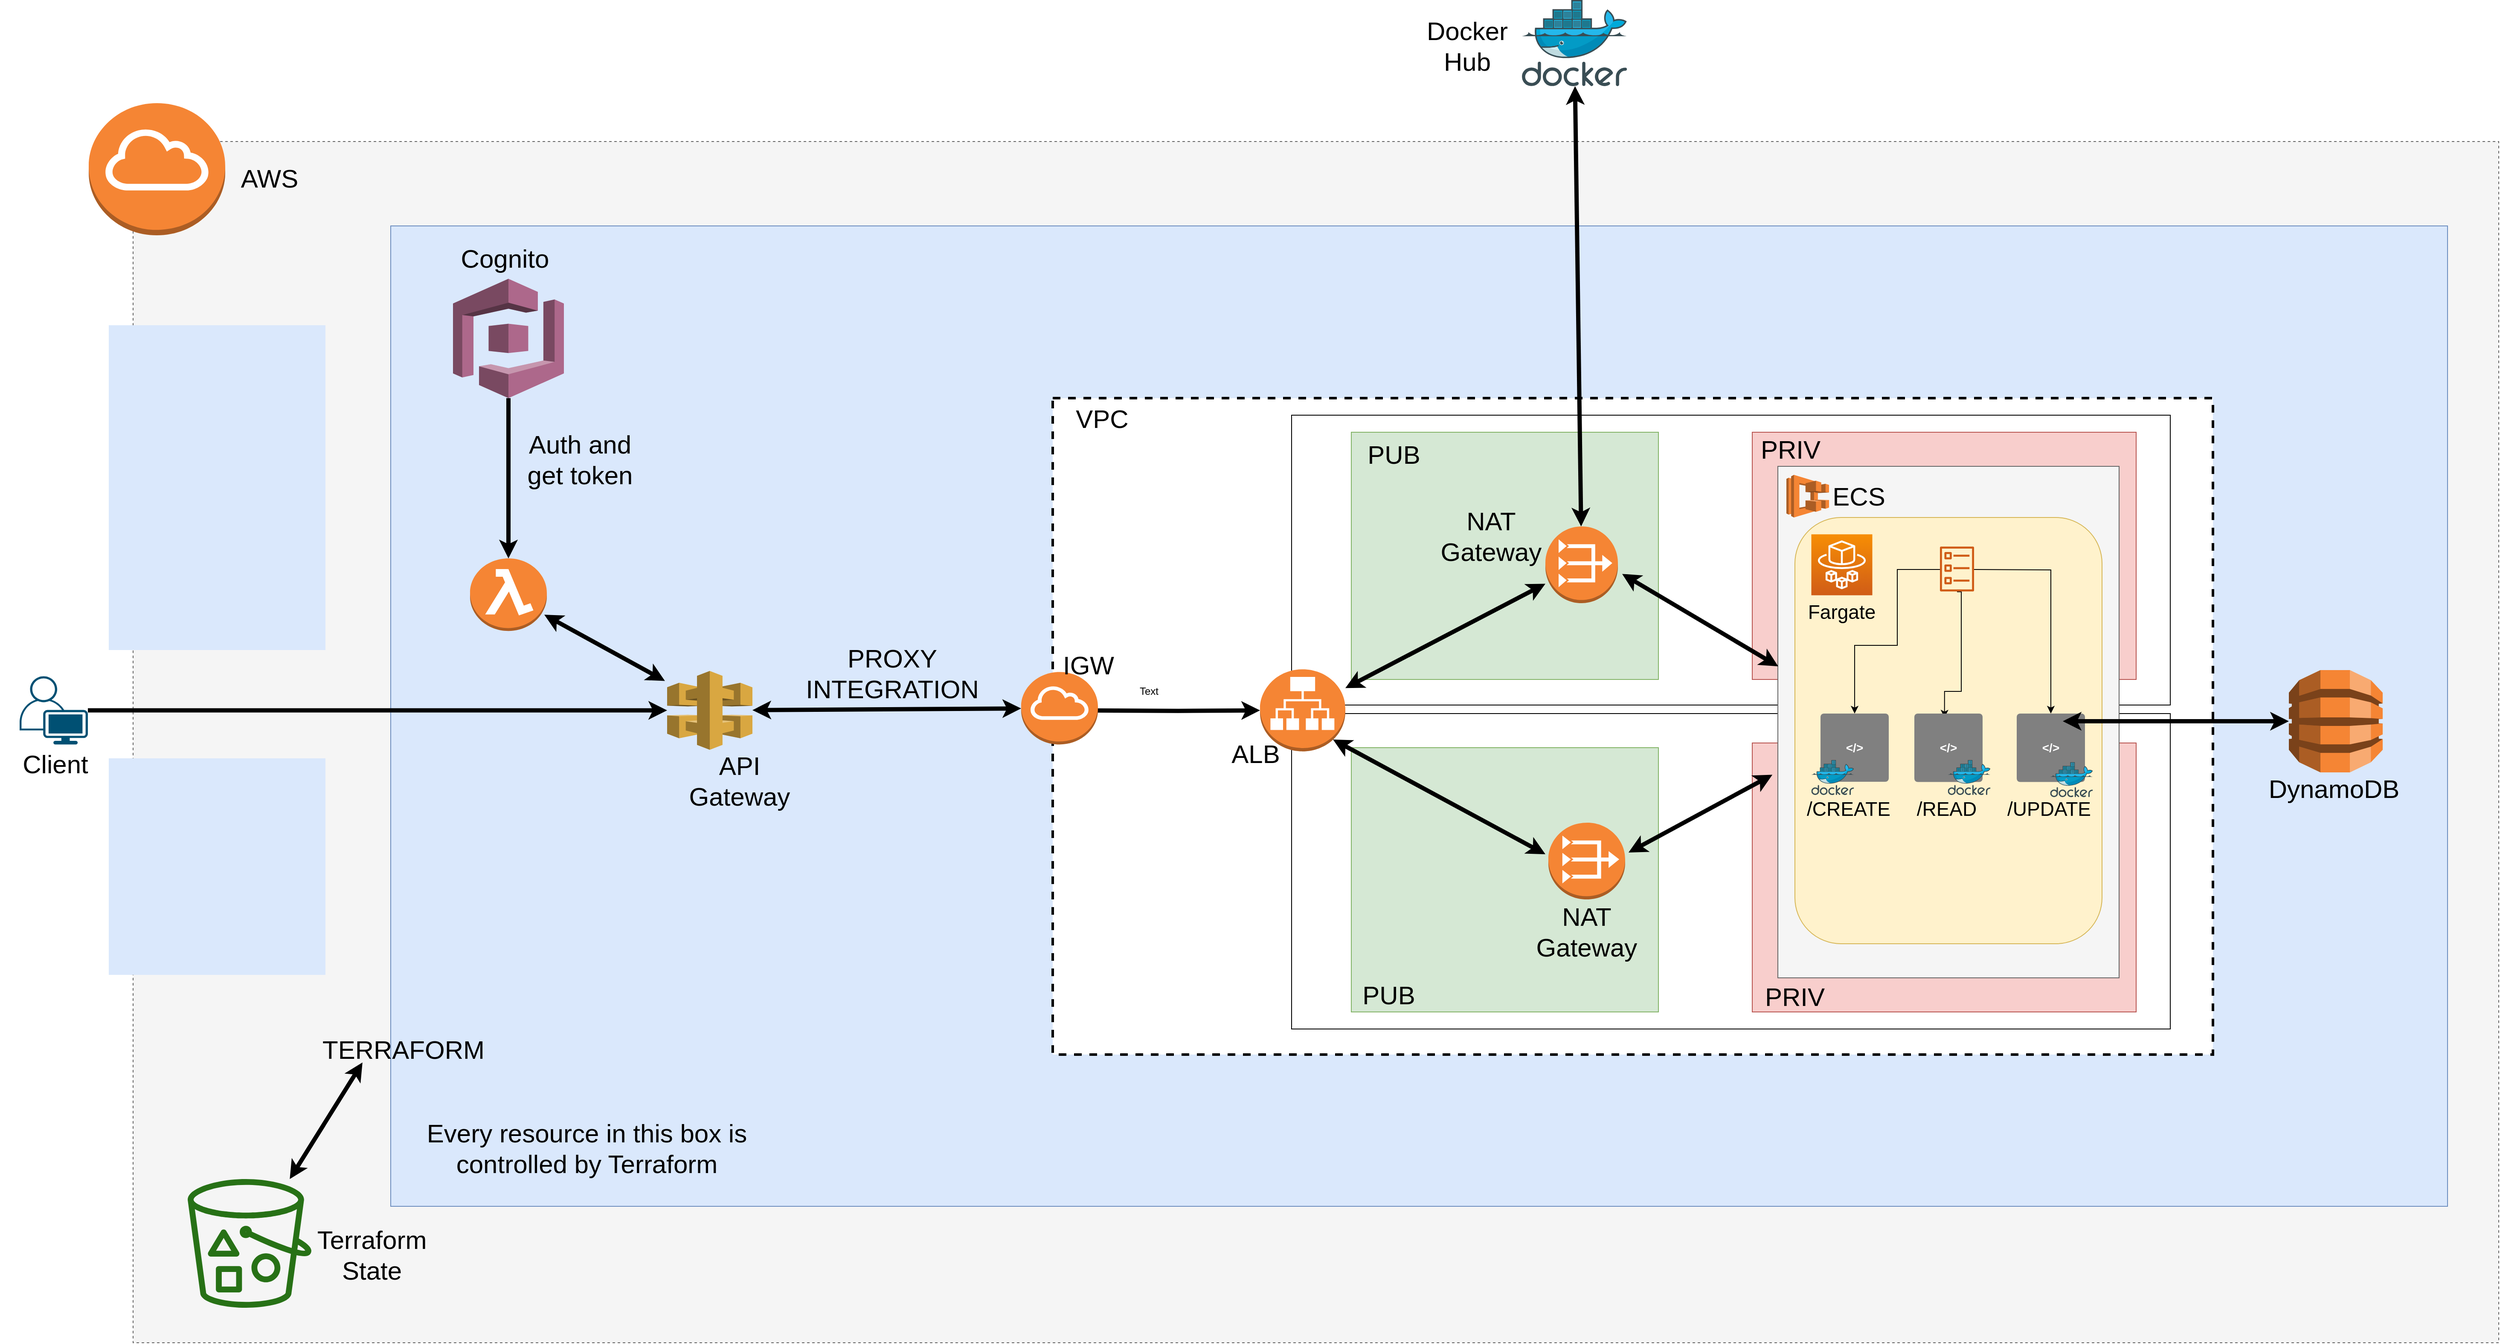 <mxfile version="13.7.9" type="device"><diagram id="t1FD_r7VR3YZasB9B0oO" name="Page-1"><mxGraphModel dx="5024" dy="2045" grid="0" gridSize="10" guides="0" tooltips="1" connect="0" arrows="0" fold="1" page="0" pageScale="1" pageWidth="827" pageHeight="1169" math="0" shadow="0"><root><mxCell id="0"/><mxCell id="1" parent="0"/><mxCell id="FBGuJXSPCpFeFHyHGLhW-4" value="" style="rounded=0;whiteSpace=wrap;html=1;dashed=1;fillColor=#f5f5f5;strokeColor=#666666;fontColor=#333333;" parent="1" vertex="1"><mxGeometry x="-2173" y="91" width="2773" height="1409" as="geometry"/></mxCell><mxCell id="FBGuJXSPCpFeFHyHGLhW-41" value="" style="rounded=0;whiteSpace=wrap;html=1;strokeWidth=1;fillColor=#dae8fc;strokeColor=#6c8ebf;" parent="1" vertex="1"><mxGeometry x="-1871" y="190" width="2411" height="1150" as="geometry"/></mxCell><mxCell id="FBGuJXSPCpFeFHyHGLhW-119" style="edgeStyle=orthogonalEdgeStyle;rounded=0;orthogonalLoop=1;jettySize=auto;html=1;strokeWidth=5;fillColor=#0A0A0D;" parent="1" source="FBGuJXSPCpFeFHyHGLhW-3" target="FBGuJXSPCpFeFHyHGLhW-6" edge="1"><mxGeometry relative="1" as="geometry"/></mxCell><mxCell id="FBGuJXSPCpFeFHyHGLhW-3" value="" style="points=[[0.35,0,0],[0.98,0.51,0],[1,0.71,0],[0.67,1,0],[0,0.795,0],[0,0.65,0]];verticalLabelPosition=bottom;html=1;verticalAlign=top;aspect=fixed;align=center;pointerEvents=1;shape=mxgraph.cisco19.user;fillColor=#005073;strokeColor=none;" parent="1" vertex="1"><mxGeometry x="-2306" y="718.26" width="80" height="80" as="geometry"/></mxCell><mxCell id="FBGuJXSPCpFeFHyHGLhW-90" style="edgeStyle=orthogonalEdgeStyle;rounded=0;orthogonalLoop=1;jettySize=auto;html=1;exitX=0.5;exitY=1;exitDx=0;exitDy=0;exitPerimeter=0;entryX=0.5;entryY=0;entryDx=0;entryDy=0;entryPerimeter=0;strokeWidth=5;fillColor=#0A0A0D;" parent="1" source="FBGuJXSPCpFeFHyHGLhW-5" target="FBGuJXSPCpFeFHyHGLhW-86" edge="1"><mxGeometry relative="1" as="geometry"/></mxCell><mxCell id="FBGuJXSPCpFeFHyHGLhW-5" value="" style="outlineConnect=0;dashed=0;verticalLabelPosition=bottom;verticalAlign=top;align=center;html=1;shape=mxgraph.aws3.cognito;fillColor=#AD688B;gradientColor=none;" parent="1" vertex="1"><mxGeometry x="-1798" y="252" width="130" height="140" as="geometry"/></mxCell><mxCell id="FBGuJXSPCpFeFHyHGLhW-6" value="" style="outlineConnect=0;dashed=0;verticalLabelPosition=bottom;verticalAlign=top;align=center;html=1;shape=mxgraph.aws3.api_gateway;fillColor=#D9A741;gradientColor=none;" parent="1" vertex="1"><mxGeometry x="-1547" y="712.01" width="100" height="92.5" as="geometry"/></mxCell><mxCell id="FBGuJXSPCpFeFHyHGLhW-9" value="" style="rounded=0;whiteSpace=wrap;html=1;dashed=1;strokeWidth=3;" parent="1" vertex="1"><mxGeometry x="-1095" y="392" width="1360" height="770" as="geometry"/></mxCell><mxCell id="FBGuJXSPCpFeFHyHGLhW-10" value="" style="rounded=0;whiteSpace=wrap;html=1;strokeWidth=1;" parent="1" vertex="1"><mxGeometry x="-815" y="412" width="1030" height="340" as="geometry"/></mxCell><mxCell id="FBGuJXSPCpFeFHyHGLhW-11" value="" style="rounded=0;whiteSpace=wrap;html=1;strokeWidth=1;" parent="1" vertex="1"><mxGeometry x="-815" y="762" width="1030" height="370" as="geometry"/></mxCell><mxCell id="FBGuJXSPCpFeFHyHGLhW-14" value="" style="rounded=0;whiteSpace=wrap;html=1;strokeWidth=1;fillColor=#f8cecc;strokeColor=#b85450;" parent="1" vertex="1"><mxGeometry x="-275" y="432" width="450" height="290" as="geometry"/></mxCell><mxCell id="FBGuJXSPCpFeFHyHGLhW-92" style="edgeStyle=orthogonalEdgeStyle;rounded=0;orthogonalLoop=1;jettySize=auto;html=1;strokeWidth=5;fillColor=#0A0A0D;" parent="1" target="FBGuJXSPCpFeFHyHGLhW-7" edge="1"><mxGeometry relative="1" as="geometry"><mxPoint x="-1045" y="758.4" as="sourcePoint"/></mxGeometry></mxCell><mxCell id="FBGuJXSPCpFeFHyHGLhW-18" value="" style="outlineConnect=0;dashed=0;verticalLabelPosition=bottom;verticalAlign=top;align=center;html=1;shape=mxgraph.aws3.internet_gateway;fillColor=#F58534;gradientColor=none;strokeWidth=1;" parent="1" vertex="1"><mxGeometry x="-1132" y="713.26" width="90" height="85" as="geometry"/></mxCell><mxCell id="FBGuJXSPCpFeFHyHGLhW-24" value="" style="rounded=0;whiteSpace=wrap;html=1;strokeWidth=1;fillColor=#f8cecc;strokeColor=#b85450;" parent="1" vertex="1"><mxGeometry x="-275" y="796.5" width="450" height="315.5" as="geometry"/></mxCell><mxCell id="FBGuJXSPCpFeFHyHGLhW-22" value="" style="rounded=0;whiteSpace=wrap;html=1;strokeWidth=1;fillColor=#f5f5f5;strokeColor=#666666;fontColor=#333333;" parent="1" vertex="1"><mxGeometry x="-245" y="472" width="400" height="600" as="geometry"/></mxCell><mxCell id="FBGuJXSPCpFeFHyHGLhW-25" value="" style="rounded=0;whiteSpace=wrap;html=1;strokeWidth=1;fillColor=#d5e8d4;strokeColor=#82b366;" parent="1" vertex="1"><mxGeometry x="-745" y="432" width="360" height="290" as="geometry"/></mxCell><mxCell id="FBGuJXSPCpFeFHyHGLhW-26" value="" style="rounded=0;whiteSpace=wrap;html=1;strokeWidth=1;fillColor=#d5e8d4;strokeColor=#82b366;" parent="1" vertex="1"><mxGeometry x="-745" y="802" width="360" height="310" as="geometry"/></mxCell><mxCell id="FBGuJXSPCpFeFHyHGLhW-16" value="" style="outlineConnect=0;dashed=0;verticalLabelPosition=bottom;verticalAlign=top;align=center;html=1;shape=mxgraph.aws3.vpc_nat_gateway;fillColor=#F58534;gradientColor=none;strokeWidth=1;" parent="1" vertex="1"><mxGeometry x="-514" y="890" width="90" height="90" as="geometry"/></mxCell><mxCell id="FBGuJXSPCpFeFHyHGLhW-17" value="" style="outlineConnect=0;dashed=0;verticalLabelPosition=bottom;verticalAlign=top;align=center;html=1;shape=mxgraph.aws3.vpc_nat_gateway;fillColor=#F58534;gradientColor=none;strokeWidth=1;" parent="1" vertex="1"><mxGeometry x="-517.5" y="542.5" width="85" height="90" as="geometry"/></mxCell><mxCell id="FBGuJXSPCpFeFHyHGLhW-32" style="edgeStyle=orthogonalEdgeStyle;rounded=0;orthogonalLoop=1;jettySize=auto;html=1;exitX=0.25;exitY=1;exitDx=0;exitDy=0;" parent="1" edge="1"><mxGeometry relative="1" as="geometry"><mxPoint x="-95" y="772.5" as="sourcePoint"/><mxPoint x="-80" y="772.5" as="targetPoint"/></mxGeometry></mxCell><mxCell id="FBGuJXSPCpFeFHyHGLhW-33" value="" style="outlineConnect=0;dashed=0;verticalLabelPosition=bottom;verticalAlign=top;align=center;html=1;shape=mxgraph.aws3.ecs;fillColor=#F58534;gradientColor=none;strokeWidth=1;" parent="1" vertex="1"><mxGeometry x="-235" y="482" width="50" height="50" as="geometry"/></mxCell><mxCell id="FBGuJXSPCpFeFHyHGLhW-34" value="" style="rounded=1;whiteSpace=wrap;html=1;strokeWidth=1;fillColor=#fff2cc;strokeColor=#d6b656;" parent="1" vertex="1"><mxGeometry x="-225" y="532" width="360" height="500" as="geometry"/></mxCell><mxCell id="FBGuJXSPCpFeFHyHGLhW-30" value="&amp;lt;/&amp;gt;" style="rounded=1;arcSize=5;strokeColor=none;fontColor=#ffffff;align=center;verticalAlign=middle;whiteSpace=wrap;fontSize=14;fontStyle=1;html=1;fillColor=#808080;" parent="1" vertex="1"><mxGeometry x="-195" y="762" width="80" height="80" as="geometry"/></mxCell><mxCell id="FBGuJXSPCpFeFHyHGLhW-78" style="edgeStyle=orthogonalEdgeStyle;rounded=0;orthogonalLoop=1;jettySize=auto;html=1;entryX=0.5;entryY=0;entryDx=0;entryDy=0;fillColor=#0A0A0D;" parent="1" target="FBGuJXSPCpFeFHyHGLhW-69" edge="1"><mxGeometry relative="1" as="geometry"><mxPoint x="-15" y="593" as="sourcePoint"/></mxGeometry></mxCell><mxCell id="FBGuJXSPCpFeFHyHGLhW-79" style="edgeStyle=orthogonalEdgeStyle;rounded=0;orthogonalLoop=1;jettySize=auto;html=1;entryX=-0.093;entryY=0.553;entryDx=0;entryDy=0;entryPerimeter=0;fillColor=#0A0A0D;" parent="1" edge="1"><mxGeometry relative="1" as="geometry"><mxPoint x="-35" y="619.125" as="sourcePoint"/><mxPoint x="-49.65" y="766.673" as="targetPoint"/><Array as="points"><mxPoint x="-30" y="619"/><mxPoint x="-30" y="736"/><mxPoint x="-50" y="736"/></Array></mxGeometry></mxCell><mxCell id="FBGuJXSPCpFeFHyHGLhW-80" style="edgeStyle=orthogonalEdgeStyle;rounded=0;orthogonalLoop=1;jettySize=auto;html=1;entryX=0.5;entryY=0;entryDx=0;entryDy=0;fillColor=#0A0A0D;" parent="1" target="FBGuJXSPCpFeFHyHGLhW-30" edge="1"><mxGeometry relative="1" as="geometry"><Array as="points"><mxPoint x="-105" y="593"/><mxPoint x="-105" y="682"/><mxPoint x="-155" y="682"/></Array><mxPoint x="-55" y="593" as="sourcePoint"/></mxGeometry></mxCell><mxCell id="FBGuJXSPCpFeFHyHGLhW-31" value="" style="outlineConnect=0;fontColor=#232F3E;gradientColor=none;fillColor=#D05C17;strokeColor=none;dashed=0;verticalLabelPosition=bottom;verticalAlign=top;align=center;html=1;fontSize=12;fontStyle=0;aspect=fixed;pointerEvents=1;shape=mxgraph.aws4.ecs_task;" parent="1" vertex="1"><mxGeometry x="-55" y="566" width="40" height="52.88" as="geometry"/></mxCell><mxCell id="FBGuJXSPCpFeFHyHGLhW-23" value="" style="outlineConnect=0;fontColor=#232F3E;gradientColor=#F78E04;gradientDirection=north;fillColor=#D05C17;strokeColor=#ffffff;dashed=0;verticalLabelPosition=bottom;verticalAlign=top;align=center;html=1;fontSize=12;fontStyle=0;aspect=fixed;shape=mxgraph.aws4.resourceIcon;resIcon=mxgraph.aws4.fargate;" parent="1" vertex="1"><mxGeometry x="-205.75" y="551.75" width="71.5" height="71.5" as="geometry"/></mxCell><mxCell id="FBGuJXSPCpFeFHyHGLhW-27" value="" style="aspect=fixed;html=1;points=[];align=center;image;fontSize=12;image=img/lib/mscae/Docker.svg;strokeWidth=1;" parent="1" vertex="1"><mxGeometry x="-205.75" y="816.5" width="50" height="41" as="geometry"/></mxCell><mxCell id="FBGuJXSPCpFeFHyHGLhW-7" value="" style="outlineConnect=0;dashed=0;verticalLabelPosition=bottom;verticalAlign=top;align=center;html=1;shape=mxgraph.aws3.application_load_balancer;fillColor=#F58534;gradientColor=none;" parent="1" vertex="1"><mxGeometry x="-852" y="710.13" width="100" height="96.25" as="geometry"/></mxCell><mxCell id="FBGuJXSPCpFeFHyHGLhW-39" value="" style="outlineConnect=0;dashed=0;verticalLabelPosition=bottom;verticalAlign=top;align=center;html=1;shape=mxgraph.aws3.dynamo_db;strokeWidth=1;strokeColor=#d79b00;fillColor=#F58534;" parent="1" vertex="1"><mxGeometry x="354" y="711" width="110" height="120" as="geometry"/></mxCell><mxCell id="FBGuJXSPCpFeFHyHGLhW-40" value="" style="shape=image;verticalLabelPosition=bottom;labelBackgroundColor=#ffffff;verticalAlign=top;aspect=fixed;imageAspect=0;image=https://i.pinimg.com/originals/28/ec/74/28ec7440a57536eebad2931517aa1cce.png;" parent="1" vertex="1"><mxGeometry x="-1998" y="904" width="260" height="260" as="geometry"/></mxCell><mxCell id="FBGuJXSPCpFeFHyHGLhW-56" value="&lt;font style=&quot;font-size: 30px&quot;&gt;Client&lt;/font&gt;" style="text;html=1;strokeColor=none;fillColor=none;align=center;verticalAlign=middle;whiteSpace=wrap;rounded=0;" parent="1" vertex="1"><mxGeometry x="-2329" y="811" width="130" height="20" as="geometry"/></mxCell><mxCell id="FBGuJXSPCpFeFHyHGLhW-57" value="&lt;font style=&quot;font-size: 30px&quot;&gt;Cognito&lt;/font&gt;" style="text;html=1;strokeColor=none;fillColor=none;align=center;verticalAlign=middle;whiteSpace=wrap;rounded=0;" parent="1" vertex="1"><mxGeometry x="-1802" y="218" width="130" height="20" as="geometry"/></mxCell><mxCell id="FBGuJXSPCpFeFHyHGLhW-58" value="&lt;font style=&quot;font-size: 30px&quot;&gt;API&lt;br&gt;Gateway&lt;br&gt;&lt;/font&gt;" style="text;html=1;strokeColor=none;fillColor=none;align=center;verticalAlign=middle;whiteSpace=wrap;rounded=0;" parent="1" vertex="1"><mxGeometry x="-1527" y="831" width="130" height="20" as="geometry"/></mxCell><mxCell id="FBGuJXSPCpFeFHyHGLhW-59" value="&lt;font style=&quot;font-size: 30px&quot;&gt;IGW&lt;/font&gt;" style="text;html=1;strokeColor=none;fillColor=none;align=center;verticalAlign=middle;whiteSpace=wrap;rounded=0;" parent="1" vertex="1"><mxGeometry x="-1118" y="695" width="130" height="20" as="geometry"/></mxCell><mxCell id="FBGuJXSPCpFeFHyHGLhW-60" value="&lt;font style=&quot;font-size: 30px&quot;&gt;ALB&lt;/font&gt;" style="text;html=1;strokeColor=none;fillColor=none;align=center;verticalAlign=middle;whiteSpace=wrap;rounded=0;" parent="1" vertex="1"><mxGeometry x="-922" y="799" width="130" height="20" as="geometry"/></mxCell><mxCell id="FBGuJXSPCpFeFHyHGLhW-64" value="&lt;font style=&quot;font-size: 30px&quot;&gt;NAT Gateway&lt;/font&gt;" style="text;html=1;strokeColor=none;fillColor=none;align=center;verticalAlign=middle;whiteSpace=wrap;rounded=0;" parent="1" vertex="1"><mxGeometry x="-646" y="544" width="130" height="20" as="geometry"/></mxCell><mxCell id="FBGuJXSPCpFeFHyHGLhW-65" value="&lt;font style=&quot;font-size: 30px&quot;&gt;NAT Gateway&lt;/font&gt;" style="text;html=1;strokeColor=none;fillColor=none;align=center;verticalAlign=middle;whiteSpace=wrap;rounded=0;" parent="1" vertex="1"><mxGeometry x="-534" y="1008" width="130" height="20" as="geometry"/></mxCell><mxCell id="FBGuJXSPCpFeFHyHGLhW-66" value="&lt;font style=&quot;font-size: 30px&quot;&gt;ECS&lt;/font&gt;" style="text;html=1;strokeColor=none;fillColor=none;align=center;verticalAlign=middle;whiteSpace=wrap;rounded=0;" parent="1" vertex="1"><mxGeometry x="-215" y="497" width="130" height="20" as="geometry"/></mxCell><mxCell id="FBGuJXSPCpFeFHyHGLhW-67" value="&lt;font style=&quot;font-size: 23px&quot;&gt;Fargate&lt;/font&gt;" style="text;html=1;strokeColor=none;fillColor=none;align=center;verticalAlign=middle;whiteSpace=wrap;rounded=0;" parent="1" vertex="1"><mxGeometry x="-235" y="632.5" width="130" height="20" as="geometry"/></mxCell><mxCell id="FBGuJXSPCpFeFHyHGLhW-68" value="&amp;lt;/&amp;gt;" style="rounded=1;arcSize=5;strokeColor=none;fontColor=#ffffff;align=center;verticalAlign=middle;whiteSpace=wrap;fontSize=14;fontStyle=1;html=1;fillColor=#808080;" parent="1" vertex="1"><mxGeometry x="-85" y="762" width="80" height="80.25" as="geometry"/></mxCell><mxCell id="FBGuJXSPCpFeFHyHGLhW-69" value="&amp;lt;/&amp;gt;" style="rounded=1;arcSize=5;strokeColor=none;fontColor=#ffffff;align=center;verticalAlign=middle;whiteSpace=wrap;fontSize=14;fontStyle=1;html=1;fillColor=#808080;" parent="1" vertex="1"><mxGeometry x="35" y="762" width="80" height="80.25" as="geometry"/></mxCell><mxCell id="FBGuJXSPCpFeFHyHGLhW-70" value="" style="aspect=fixed;html=1;points=[];align=center;image;fontSize=12;image=img/lib/mscae/Docker.svg;strokeWidth=1;" parent="1" vertex="1"><mxGeometry x="-45.75" y="816.5" width="50" height="41" as="geometry"/></mxCell><mxCell id="FBGuJXSPCpFeFHyHGLhW-71" value="" style="aspect=fixed;html=1;points=[];align=center;image;fontSize=12;image=img/lib/mscae/Docker.svg;strokeWidth=1;" parent="1" vertex="1"><mxGeometry x="74.25" y="819" width="50" height="41" as="geometry"/></mxCell><mxCell id="FBGuJXSPCpFeFHyHGLhW-72" value="&lt;font style=&quot;font-size: 23px&quot;&gt;/CREATE&lt;/font&gt;" style="text;html=1;strokeColor=none;fillColor=none;align=center;verticalAlign=middle;whiteSpace=wrap;rounded=0;" parent="1" vertex="1"><mxGeometry x="-227.5" y="864" width="130" height="20" as="geometry"/></mxCell><mxCell id="FBGuJXSPCpFeFHyHGLhW-73" value="&lt;font style=&quot;font-size: 23px&quot;&gt;/READ&lt;/font&gt;" style="text;html=1;strokeColor=none;fillColor=none;align=center;verticalAlign=middle;whiteSpace=wrap;rounded=0;" parent="1" vertex="1"><mxGeometry x="-112.5" y="864" width="130" height="20" as="geometry"/></mxCell><mxCell id="FBGuJXSPCpFeFHyHGLhW-75" value="&lt;font style=&quot;font-size: 23px&quot;&gt;/UPDATE&lt;/font&gt;" style="text;html=1;strokeColor=none;fillColor=none;align=center;verticalAlign=middle;whiteSpace=wrap;rounded=0;" parent="1" vertex="1"><mxGeometry x="7.5" y="864" width="130" height="20" as="geometry"/></mxCell><mxCell id="FBGuJXSPCpFeFHyHGLhW-85" value="&lt;font style=&quot;font-size: 30px&quot;&gt;Auth and get token&lt;/font&gt;" style="text;html=1;strokeColor=none;fillColor=none;align=center;verticalAlign=middle;whiteSpace=wrap;rounded=0;" parent="1" vertex="1"><mxGeometry x="-1714" y="454" width="130" height="20" as="geometry"/></mxCell><mxCell id="FBGuJXSPCpFeFHyHGLhW-86" value="" style="outlineConnect=0;dashed=0;verticalLabelPosition=bottom;verticalAlign=top;align=center;html=1;shape=mxgraph.aws3.lambda_function;fillColor=#F58534;gradientColor=none;strokeWidth=1;" parent="1" vertex="1"><mxGeometry x="-1778" y="580" width="90" height="85.1" as="geometry"/></mxCell><mxCell id="FBGuJXSPCpFeFHyHGLhW-96" value="" style="endArrow=classic;startArrow=classic;html=1;strokeWidth=5;fillColor=#0A0A0D;" parent="1" source="FBGuJXSPCpFeFHyHGLhW-7" target="FBGuJXSPCpFeFHyHGLhW-17" edge="1"><mxGeometry width="50" height="50" relative="1" as="geometry"><mxPoint x="-655" y="672" as="sourcePoint"/><mxPoint x="-595" y="632.5" as="targetPoint"/></mxGeometry></mxCell><mxCell id="FBGuJXSPCpFeFHyHGLhW-97" value="" style="endArrow=classic;startArrow=classic;html=1;strokeWidth=5;fillColor=#0A0A0D;entryX=0;entryY=0.5;entryDx=0;entryDy=0;entryPerimeter=0;exitX=0.855;exitY=0.855;exitDx=0;exitDy=0;exitPerimeter=0;" parent="1" source="FBGuJXSPCpFeFHyHGLhW-7" edge="1"><mxGeometry width="50" height="50" relative="1" as="geometry"><mxPoint x="-765" y="944.456" as="sourcePoint"/><mxPoint x="-517.5" y="927" as="targetPoint"/></mxGeometry></mxCell><mxCell id="FBGuJXSPCpFeFHyHGLhW-99" value="&lt;font style=&quot;font-size: 30px&quot;&gt;DynamoDB&lt;/font&gt;" style="text;html=1;strokeColor=none;fillColor=none;align=center;verticalAlign=middle;whiteSpace=wrap;rounded=0;" parent="1" vertex="1"><mxGeometry x="342" y="840" width="130" height="20" as="geometry"/></mxCell><mxCell id="FBGuJXSPCpFeFHyHGLhW-100" value="&lt;font style=&quot;font-size: 30px&quot;&gt;VPC&lt;/font&gt;" style="text;html=1;strokeColor=none;fillColor=none;align=center;verticalAlign=middle;whiteSpace=wrap;rounded=0;" parent="1" vertex="1"><mxGeometry x="-1102" y="406" width="130" height="20" as="geometry"/></mxCell><mxCell id="FBGuJXSPCpFeFHyHGLhW-101" value="" style="outlineConnect=0;dashed=0;verticalLabelPosition=bottom;verticalAlign=top;align=center;html=1;shape=mxgraph.aws3.internet_gateway;fillColor=#F58534;gradientColor=none;strokeWidth=1;" parent="1" vertex="1"><mxGeometry x="-2225" y="46" width="160" height="155" as="geometry"/></mxCell><mxCell id="FBGuJXSPCpFeFHyHGLhW-102" value="&lt;font style=&quot;font-size: 30px&quot;&gt;AWS&lt;/font&gt;" style="text;html=1;strokeColor=none;fillColor=none;align=center;verticalAlign=middle;whiteSpace=wrap;rounded=0;" parent="1" vertex="1"><mxGeometry x="-2078" y="124" width="130" height="20" as="geometry"/></mxCell><mxCell id="FBGuJXSPCpFeFHyHGLhW-103" value="&lt;font style=&quot;font-size: 30px&quot;&gt;PUB&lt;/font&gt;" style="text;html=1;strokeColor=none;fillColor=none;align=center;verticalAlign=middle;whiteSpace=wrap;rounded=0;" parent="1" vertex="1"><mxGeometry x="-760" y="448" width="130" height="20" as="geometry"/></mxCell><mxCell id="FBGuJXSPCpFeFHyHGLhW-104" value="&lt;font style=&quot;font-size: 30px&quot;&gt;PUB&lt;/font&gt;" style="text;html=1;strokeColor=none;fillColor=none;align=center;verticalAlign=middle;whiteSpace=wrap;rounded=0;" parent="1" vertex="1"><mxGeometry x="-766" y="1082" width="130" height="20" as="geometry"/></mxCell><mxCell id="FBGuJXSPCpFeFHyHGLhW-105" value="&lt;font style=&quot;font-size: 30px&quot;&gt;PRIV&lt;/font&gt;" style="text;html=1;strokeColor=none;fillColor=none;align=center;verticalAlign=middle;whiteSpace=wrap;rounded=0;" parent="1" vertex="1"><mxGeometry x="-290" y="1084" width="130" height="20" as="geometry"/></mxCell><mxCell id="FBGuJXSPCpFeFHyHGLhW-106" value="&lt;font style=&quot;font-size: 30px&quot;&gt;PRIV&lt;/font&gt;" style="text;html=1;strokeColor=none;fillColor=none;align=center;verticalAlign=middle;whiteSpace=wrap;rounded=0;" parent="1" vertex="1"><mxGeometry x="-295" y="442" width="130" height="20" as="geometry"/></mxCell><mxCell id="FBGuJXSPCpFeFHyHGLhW-108" value="&lt;font style=&quot;font-size: 30px&quot;&gt;TERRAFORM&lt;/font&gt;" style="text;html=1;strokeColor=none;fillColor=none;align=center;verticalAlign=middle;whiteSpace=wrap;rounded=0;" parent="1" vertex="1"><mxGeometry x="-1921" y="1146" width="130" height="20" as="geometry"/></mxCell><mxCell id="o-gZXPWDjprixxixVDg9-3" value="" style="endArrow=classic;startArrow=classic;html=1;strokeWidth=5;entryX=-0.016;entryY=0.603;entryDx=0;entryDy=0;entryPerimeter=0;" parent="1" target="FBGuJXSPCpFeFHyHGLhW-22" edge="1"><mxGeometry width="50" height="50" relative="1" as="geometry"><mxPoint x="-420" y="925" as="sourcePoint"/><mxPoint x="-370" y="875" as="targetPoint"/></mxGeometry></mxCell><mxCell id="o-gZXPWDjprixxixVDg9-6" value="" style="endArrow=classic;startArrow=classic;html=1;strokeWidth=5;entryX=0.001;entryY=0.391;entryDx=0;entryDy=0;entryPerimeter=0;" parent="1" target="FBGuJXSPCpFeFHyHGLhW-22" edge="1"><mxGeometry width="50" height="50" relative="1" as="geometry"><mxPoint x="-427.5" y="598.2" as="sourcePoint"/><mxPoint x="-258.9" y="507.0" as="targetPoint"/></mxGeometry></mxCell><mxCell id="o-gZXPWDjprixxixVDg9-7" value="" style="endArrow=classic;startArrow=classic;html=1;strokeWidth=5;" parent="1" target="FBGuJXSPCpFeFHyHGLhW-39" edge="1"><mxGeometry width="50" height="50" relative="1" as="geometry"><mxPoint x="89" y="771" as="sourcePoint"/><mxPoint x="252" y="742" as="targetPoint"/></mxGeometry></mxCell><mxCell id="FBGuJXSPCpFeFHyHGLhW-111" value="&lt;font style=&quot;font-size: 30px&quot;&gt;PROXY INTEGRATION&lt;/font&gt;" style="text;html=1;strokeColor=none;fillColor=none;align=center;verticalAlign=middle;whiteSpace=wrap;rounded=0;" parent="1" vertex="1"><mxGeometry x="-1348" y="705" width="130" height="20" as="geometry"/></mxCell><mxCell id="MAF4F3Re6uAfJcoAWn6R-3" value="" style="endArrow=classic;startArrow=classic;html=1;strokeWidth=5;" parent="1" edge="1"><mxGeometry width="50" height="50" relative="1" as="geometry"><mxPoint x="-1691" y="646.0" as="sourcePoint"/><mxPoint x="-1549.55" y="723.7" as="targetPoint"/></mxGeometry></mxCell><mxCell id="MAF4F3Re6uAfJcoAWn6R-5" value="" style="endArrow=classic;startArrow=classic;html=1;strokeWidth=5;" parent="1" source="FBGuJXSPCpFeFHyHGLhW-6" target="FBGuJXSPCpFeFHyHGLhW-18" edge="1"><mxGeometry width="50" height="50" relative="1" as="geometry"><mxPoint x="-1320" y="777" as="sourcePoint"/><mxPoint x="-1270" y="727" as="targetPoint"/></mxGeometry></mxCell><mxCell id="SJnu5ReG6tD8kk-hoeZb-1" value="" style="aspect=fixed;html=1;points=[];align=center;image;fontSize=12;image=img/lib/mscae/Docker.svg;" vertex="1" parent="1"><mxGeometry x="-545" y="-75" width="123.17" height="101" as="geometry"/></mxCell><mxCell id="SJnu5ReG6tD8kk-hoeZb-3" value="" style="endArrow=classic;startArrow=classic;html=1;strokeWidth=5;" edge="1" parent="1" source="FBGuJXSPCpFeFHyHGLhW-17" target="SJnu5ReG6tD8kk-hoeZb-1"><mxGeometry width="50" height="50" relative="1" as="geometry"><mxPoint x="-513" y="138" as="sourcePoint"/><mxPoint x="-463" y="88" as="targetPoint"/></mxGeometry></mxCell><mxCell id="SJnu5ReG6tD8kk-hoeZb-4" value="&lt;font style=&quot;font-size: 30px&quot;&gt;Docker Hub&lt;/font&gt;" style="text;html=1;strokeColor=none;fillColor=none;align=center;verticalAlign=middle;whiteSpace=wrap;rounded=0;" vertex="1" parent="1"><mxGeometry x="-674" y="-31" width="130" height="20" as="geometry"/></mxCell><mxCell id="SJnu5ReG6tD8kk-hoeZb-6" value="" style="outlineConnect=0;fontColor=#232F3E;gradientColor=none;fillColor=#277116;strokeColor=none;dashed=0;verticalLabelPosition=bottom;verticalAlign=top;align=center;html=1;fontSize=12;fontStyle=0;aspect=fixed;pointerEvents=1;shape=mxgraph.aws4.bucket_with_objects;" vertex="1" parent="1"><mxGeometry x="-2109" y="1308" width="145.19" height="151" as="geometry"/></mxCell><mxCell id="SJnu5ReG6tD8kk-hoeZb-7" value="" style="endArrow=classic;startArrow=classic;html=1;strokeWidth=5;entryX=0.13;entryY=1.264;entryDx=0;entryDy=0;entryPerimeter=0;" edge="1" parent="1" source="SJnu5ReG6tD8kk-hoeZb-6" target="FBGuJXSPCpFeFHyHGLhW-108"><mxGeometry width="50" height="50" relative="1" as="geometry"><mxPoint x="-1978" y="1260" as="sourcePoint"/><mxPoint x="-1928" y="1210" as="targetPoint"/></mxGeometry></mxCell><mxCell id="SJnu5ReG6tD8kk-hoeZb-8" value="&lt;font style=&quot;font-size: 30px&quot;&gt;Terraform State&lt;br&gt;&lt;/font&gt;" style="text;html=1;strokeColor=none;fillColor=none;align=center;verticalAlign=middle;whiteSpace=wrap;rounded=0;" vertex="1" parent="1"><mxGeometry x="-1958" y="1387" width="130" height="20" as="geometry"/></mxCell><mxCell id="SJnu5ReG6tD8kk-hoeZb-9" value="Text" style="text;html=1;strokeColor=none;fillColor=none;align=center;verticalAlign=middle;whiteSpace=wrap;rounded=0;" vertex="1" parent="1"><mxGeometry x="-1002" y="726" width="40" height="20" as="geometry"/></mxCell><mxCell id="SJnu5ReG6tD8kk-hoeZb-10" value="&lt;font style=&quot;font-size: 30px&quot;&gt;Every resource in this box is controlled by Terraform&lt;/font&gt;" style="text;html=1;strokeColor=none;fillColor=none;align=center;verticalAlign=middle;whiteSpace=wrap;rounded=0;" vertex="1" parent="1"><mxGeometry x="-1861" y="1262" width="440" height="20" as="geometry"/></mxCell></root></mxGraphModel></diagram></mxfile>